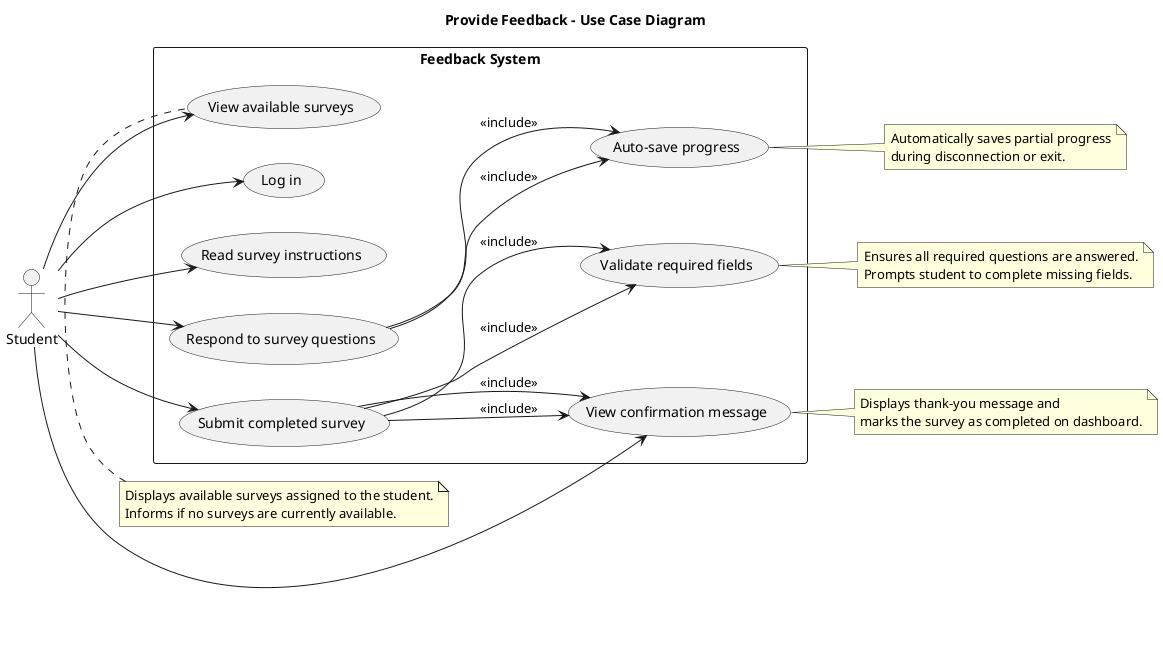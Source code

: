 @startuml provide_feedback_usecase

left to right direction
title Provide Feedback - Use Case Diagram

' Only include styling if consistency across diagrams is necessary, else use default PlantUML look for simplicity @Ash mentioned it in #28 discussion

' Primary Actor
actor Student

' System Boundary
rectangle "Feedback System" {

    usecase UC_Login as "Log in"
    usecase UC_ViewSurveys as "View available surveys"
    usecase UC_ReadInstructions as "Read survey instructions"
    usecase UC_Respond as "Respond to survey questions"
    usecase UC_SubmitSurvey as "Submit completed survey"
    usecase UC_Confirmation as "View confirmation message"
    usecase UC_AutoSave as "Auto-save progress"
    usecase UC_Validation as "Validate required fields"

    ' Main flow
    Student --> UC_Login
    Student --> UC_ViewSurveys
    Student --> UC_ReadInstructions
    Student --> UC_Respond
    UC_Respond --> UC_AutoSave : <<include>>
    Student --> UC_SubmitSurvey
    UC_SubmitSurvey --> UC_Validation : <<include>>
    UC_SubmitSurvey --> UC_Confirmation : <<include>>
    Student --> UC_Confirmation
}
    UC_Respond --> UC_AutoSave : <<include>>
    UC_SubmitSurvey --> UC_Validation : <<include>>
    UC_SubmitSurvey --> UC_Confirmation : <<include>>
    
     note right of UC_AutoSave
        Automatically saves partial progress
        during disconnection or exit.
    end note

    note right of UC_Validation
        Ensures all required questions are answered.
        Prompts student to complete missing fields.
    end note

    note right of UC_Confirmation
        Displays thank-you message and
        marks the survey as completed on dashboard.
    end note

    note top of UC_ViewSurveys
        Displays available surveys assigned to the student.
        Informs if no surveys are currently available.
    end note

@enduml
